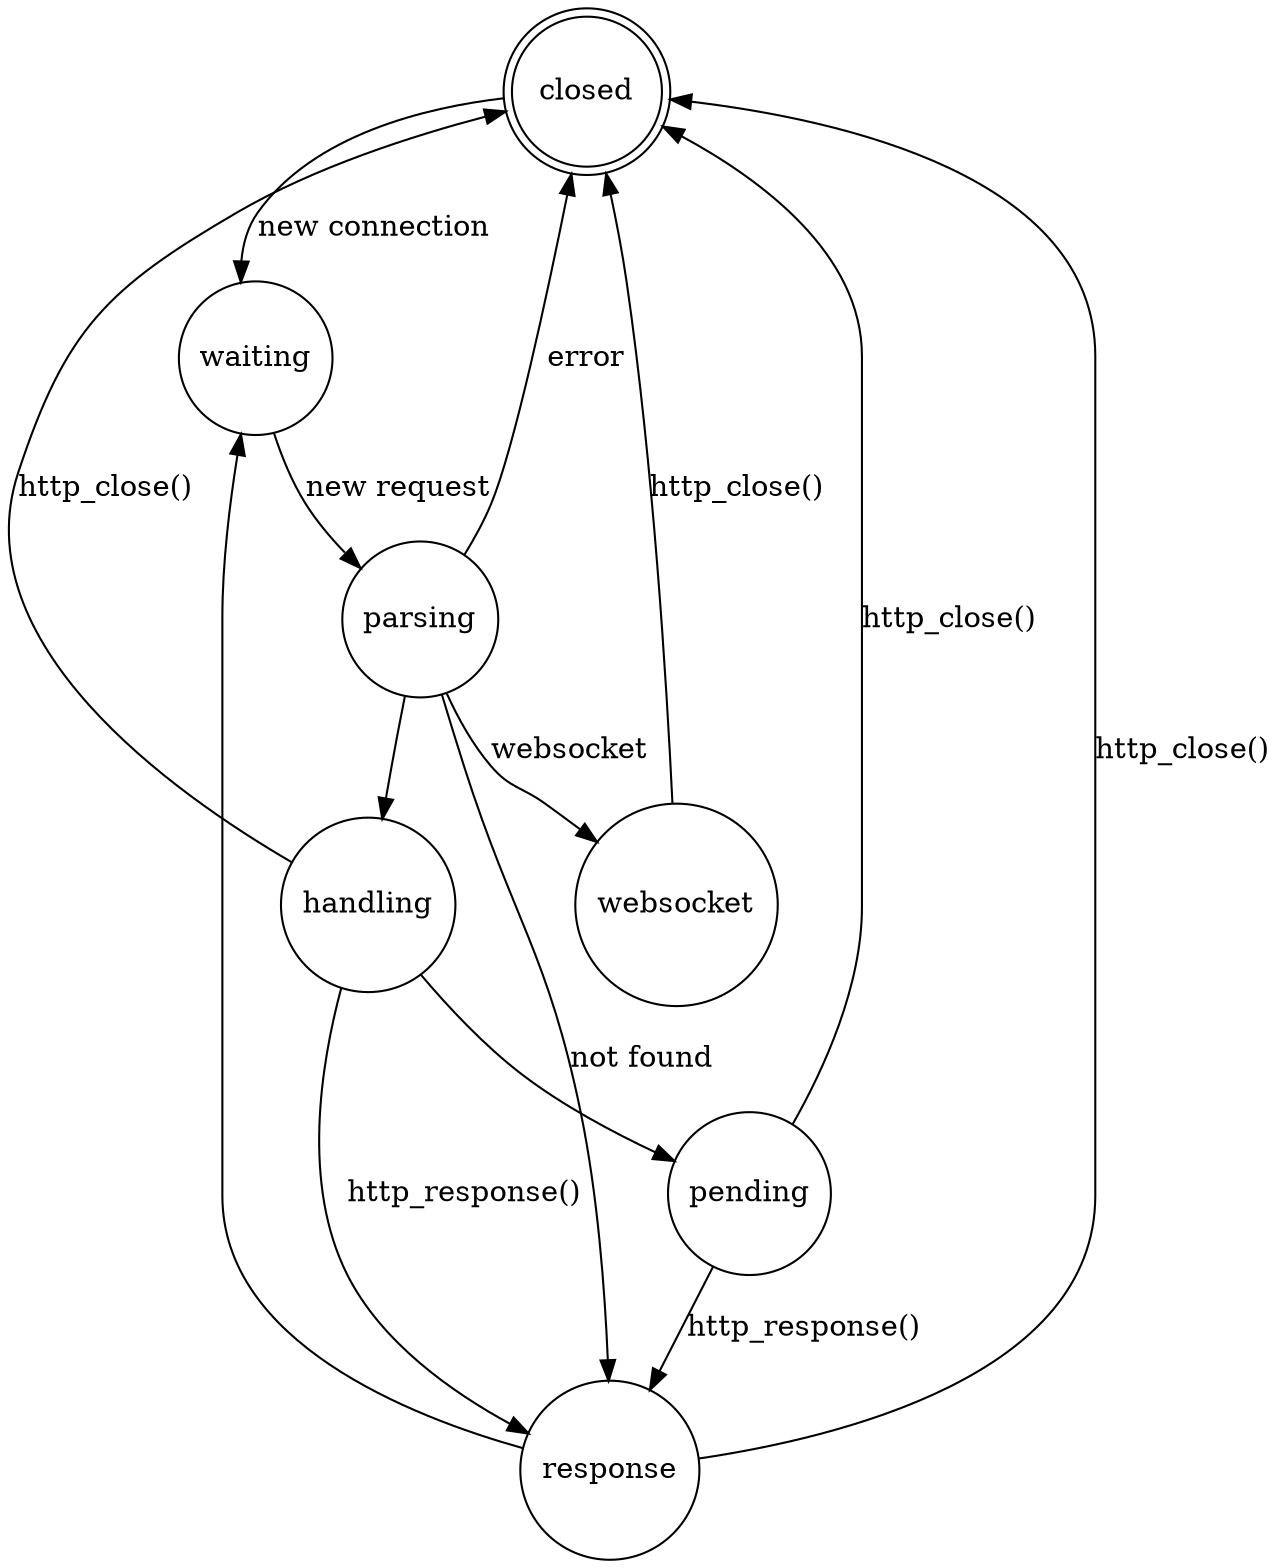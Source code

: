 digraph {
    node [shape = doublecircle width=1 height=1];
    closed;

    node [shape = circle width=1 height=1];
    waiting -> parsing [label = "new request"];

    parsing -> handling; 
    parsing -> response [label = "not found"];
    parsing -> websocket [label = "websocket"];

    websocket -> closed [label = "http_close()"];

    handling -> pending;
    handling -> response [label = "http_response()"];
    handling -> closed [label = "http_close()"];

    response -> waiting;
    response -> closed [label = "http_close()"];

    pending -> response [label = "http_response()"];
    parsing -> closed [label = "error"];
    pending -> closed [label = "http_close()"];

    closed -> waiting [label = "new connection"];
}
